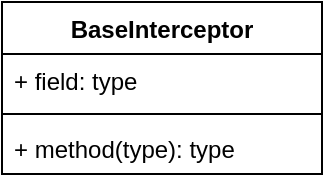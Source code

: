 <mxfile version="21.2.1" type="github">
  <diagram name="第 1 页" id="e3rMrQAjlmYf4Hp-16VO">
    <mxGraphModel dx="1434" dy="723" grid="1" gridSize="10" guides="1" tooltips="1" connect="1" arrows="1" fold="1" page="1" pageScale="1" pageWidth="20000" pageHeight="20000" math="0" shadow="0">
      <root>
        <mxCell id="0" />
        <mxCell id="1" parent="0" />
        <mxCell id="Fl-TNxwzuWsT-mv3WyV_-1" value="BaseInterceptor" style="swimlane;fontStyle=1;align=center;verticalAlign=top;childLayout=stackLayout;horizontal=1;startSize=26;horizontalStack=0;resizeParent=1;resizeParentMax=0;resizeLast=0;collapsible=1;marginBottom=0;whiteSpace=wrap;html=1;" vertex="1" parent="1">
          <mxGeometry x="550" y="130" width="160" height="86" as="geometry" />
        </mxCell>
        <mxCell id="Fl-TNxwzuWsT-mv3WyV_-2" value="+ field: type" style="text;strokeColor=none;fillColor=none;align=left;verticalAlign=top;spacingLeft=4;spacingRight=4;overflow=hidden;rotatable=0;points=[[0,0.5],[1,0.5]];portConstraint=eastwest;whiteSpace=wrap;html=1;" vertex="1" parent="Fl-TNxwzuWsT-mv3WyV_-1">
          <mxGeometry y="26" width="160" height="26" as="geometry" />
        </mxCell>
        <mxCell id="Fl-TNxwzuWsT-mv3WyV_-3" value="" style="line;strokeWidth=1;fillColor=none;align=left;verticalAlign=middle;spacingTop=-1;spacingLeft=3;spacingRight=3;rotatable=0;labelPosition=right;points=[];portConstraint=eastwest;strokeColor=inherit;" vertex="1" parent="Fl-TNxwzuWsT-mv3WyV_-1">
          <mxGeometry y="52" width="160" height="8" as="geometry" />
        </mxCell>
        <mxCell id="Fl-TNxwzuWsT-mv3WyV_-4" value="+ method(type): type" style="text;strokeColor=none;fillColor=none;align=left;verticalAlign=top;spacingLeft=4;spacingRight=4;overflow=hidden;rotatable=0;points=[[0,0.5],[1,0.5]];portConstraint=eastwest;whiteSpace=wrap;html=1;" vertex="1" parent="Fl-TNxwzuWsT-mv3WyV_-1">
          <mxGeometry y="60" width="160" height="26" as="geometry" />
        </mxCell>
      </root>
    </mxGraphModel>
  </diagram>
</mxfile>
